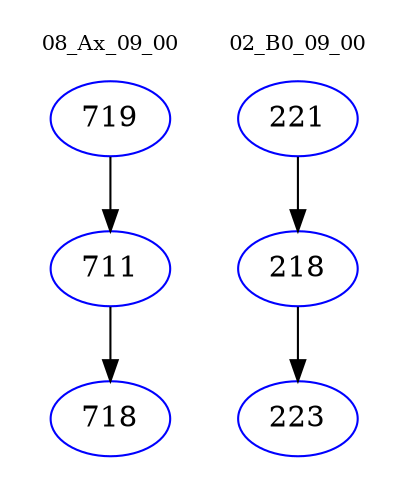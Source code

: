 digraph{
subgraph cluster_0 {
color = white
label = "08_Ax_09_00";
fontsize=10;
T0_719 [label="719", color="blue"]
T0_719 -> T0_711 [color="black"]
T0_711 [label="711", color="blue"]
T0_711 -> T0_718 [color="black"]
T0_718 [label="718", color="blue"]
}
subgraph cluster_1 {
color = white
label = "02_B0_09_00";
fontsize=10;
T1_221 [label="221", color="blue"]
T1_221 -> T1_218 [color="black"]
T1_218 [label="218", color="blue"]
T1_218 -> T1_223 [color="black"]
T1_223 [label="223", color="blue"]
}
}

